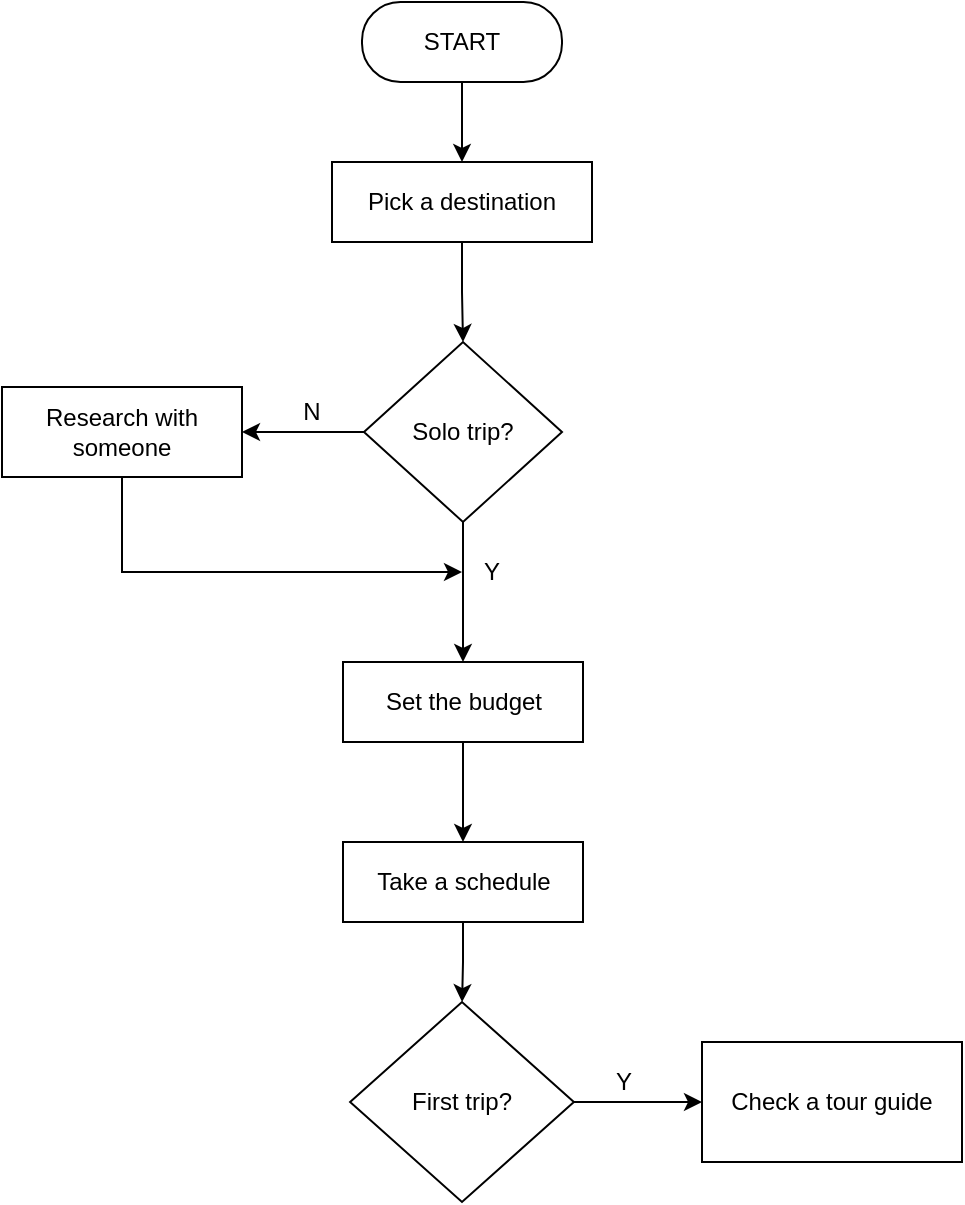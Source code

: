 <mxfile version="16.6.5" type="github">
  <diagram id="NXMb4UbkqZvhrgSBocj7" name="Page-1">
    <mxGraphModel dx="1068" dy="452" grid="1" gridSize="10" guides="1" tooltips="1" connect="1" arrows="1" fold="1" page="1" pageScale="1" pageWidth="850" pageHeight="1100" math="0" shadow="0">
      <root>
        <mxCell id="0" />
        <mxCell id="1" parent="0" />
        <mxCell id="6wEugHSOvST1pV5y9l6q-3" value="" style="edgeStyle=orthogonalEdgeStyle;rounded=0;orthogonalLoop=1;jettySize=auto;html=1;" parent="1" source="6wEugHSOvST1pV5y9l6q-1" target="6wEugHSOvST1pV5y9l6q-2" edge="1">
          <mxGeometry relative="1" as="geometry" />
        </mxCell>
        <mxCell id="6wEugHSOvST1pV5y9l6q-1" value="START" style="rounded=1;whiteSpace=wrap;html=1;arcSize=48;" parent="1" vertex="1">
          <mxGeometry x="200" y="70" width="100" height="40" as="geometry" />
        </mxCell>
        <mxCell id="6wEugHSOvST1pV5y9l6q-5" value="" style="edgeStyle=orthogonalEdgeStyle;rounded=0;orthogonalLoop=1;jettySize=auto;html=1;" parent="1" source="6wEugHSOvST1pV5y9l6q-2" target="6wEugHSOvST1pV5y9l6q-4" edge="1">
          <mxGeometry relative="1" as="geometry" />
        </mxCell>
        <mxCell id="6wEugHSOvST1pV5y9l6q-2" value="Pick a destination" style="rounded=1;whiteSpace=wrap;html=1;arcSize=0;" parent="1" vertex="1">
          <mxGeometry x="185" y="150" width="130" height="40" as="geometry" />
        </mxCell>
        <mxCell id="6wEugHSOvST1pV5y9l6q-7" value="" style="edgeStyle=orthogonalEdgeStyle;rounded=0;orthogonalLoop=1;jettySize=auto;html=1;" parent="1" source="6wEugHSOvST1pV5y9l6q-4" target="6wEugHSOvST1pV5y9l6q-6" edge="1">
          <mxGeometry relative="1" as="geometry" />
        </mxCell>
        <mxCell id="i72QKfD3W4Oeev8yxdJz-2" value="" style="edgeStyle=orthogonalEdgeStyle;rounded=0;orthogonalLoop=1;jettySize=auto;html=1;" edge="1" parent="1" source="6wEugHSOvST1pV5y9l6q-4" target="i72QKfD3W4Oeev8yxdJz-1">
          <mxGeometry relative="1" as="geometry" />
        </mxCell>
        <mxCell id="6wEugHSOvST1pV5y9l6q-4" value="Solo trip?" style="rhombus;whiteSpace=wrap;html=1;rounded=1;arcSize=0;" parent="1" vertex="1">
          <mxGeometry x="201" y="240" width="99" height="90" as="geometry" />
        </mxCell>
        <mxCell id="i72QKfD3W4Oeev8yxdJz-13" style="edgeStyle=orthogonalEdgeStyle;rounded=0;orthogonalLoop=1;jettySize=auto;html=1;exitX=0.5;exitY=1;exitDx=0;exitDy=0;entryX=0;entryY=0.5;entryDx=0;entryDy=0;" edge="1" parent="1" source="6wEugHSOvST1pV5y9l6q-6" target="i72QKfD3W4Oeev8yxdJz-5">
          <mxGeometry relative="1" as="geometry" />
        </mxCell>
        <mxCell id="6wEugHSOvST1pV5y9l6q-6" value="Research with someone" style="whiteSpace=wrap;html=1;rounded=1;arcSize=0;" parent="1" vertex="1">
          <mxGeometry x="20" y="262.5" width="120" height="45" as="geometry" />
        </mxCell>
        <mxCell id="i72QKfD3W4Oeev8yxdJz-8" value="" style="edgeStyle=orthogonalEdgeStyle;rounded=0;orthogonalLoop=1;jettySize=auto;html=1;" edge="1" parent="1" source="i72QKfD3W4Oeev8yxdJz-1" target="i72QKfD3W4Oeev8yxdJz-7">
          <mxGeometry relative="1" as="geometry" />
        </mxCell>
        <mxCell id="i72QKfD3W4Oeev8yxdJz-1" value="Set the budget" style="whiteSpace=wrap;html=1;rounded=1;arcSize=0;" vertex="1" parent="1">
          <mxGeometry x="190.5" y="400" width="120" height="40" as="geometry" />
        </mxCell>
        <mxCell id="i72QKfD3W4Oeev8yxdJz-3" value="N" style="text;html=1;strokeColor=none;fillColor=none;align=center;verticalAlign=middle;whiteSpace=wrap;rounded=0;" vertex="1" parent="1">
          <mxGeometry x="160" y="260" width="30" height="30" as="geometry" />
        </mxCell>
        <mxCell id="i72QKfD3W4Oeev8yxdJz-5" value="Y" style="text;html=1;strokeColor=none;fillColor=none;align=center;verticalAlign=middle;whiteSpace=wrap;rounded=0;" vertex="1" parent="1">
          <mxGeometry x="250" y="340" width="30" height="30" as="geometry" />
        </mxCell>
        <mxCell id="i72QKfD3W4Oeev8yxdJz-10" value="" style="edgeStyle=orthogonalEdgeStyle;rounded=0;orthogonalLoop=1;jettySize=auto;html=1;" edge="1" parent="1" source="i72QKfD3W4Oeev8yxdJz-7" target="i72QKfD3W4Oeev8yxdJz-9">
          <mxGeometry relative="1" as="geometry" />
        </mxCell>
        <mxCell id="i72QKfD3W4Oeev8yxdJz-7" value="Take a schedule" style="whiteSpace=wrap;html=1;rounded=1;arcSize=0;" vertex="1" parent="1">
          <mxGeometry x="190.5" y="490" width="120" height="40" as="geometry" />
        </mxCell>
        <mxCell id="i72QKfD3W4Oeev8yxdJz-15" value="" style="edgeStyle=orthogonalEdgeStyle;rounded=0;orthogonalLoop=1;jettySize=auto;html=1;" edge="1" parent="1" source="i72QKfD3W4Oeev8yxdJz-9" target="i72QKfD3W4Oeev8yxdJz-14">
          <mxGeometry relative="1" as="geometry" />
        </mxCell>
        <mxCell id="i72QKfD3W4Oeev8yxdJz-9" value="First trip?" style="rhombus;whiteSpace=wrap;html=1;rounded=1;arcSize=0;" vertex="1" parent="1">
          <mxGeometry x="194.06" y="570" width="111.88" height="100" as="geometry" />
        </mxCell>
        <mxCell id="i72QKfD3W4Oeev8yxdJz-14" value="Check a tour guide" style="whiteSpace=wrap;html=1;rounded=1;arcSize=0;" vertex="1" parent="1">
          <mxGeometry x="370" y="590" width="130" height="60" as="geometry" />
        </mxCell>
        <mxCell id="i72QKfD3W4Oeev8yxdJz-16" value="Y" style="text;html=1;strokeColor=none;fillColor=none;align=center;verticalAlign=middle;whiteSpace=wrap;rounded=0;" vertex="1" parent="1">
          <mxGeometry x="316" y="595" width="30" height="30" as="geometry" />
        </mxCell>
      </root>
    </mxGraphModel>
  </diagram>
</mxfile>
